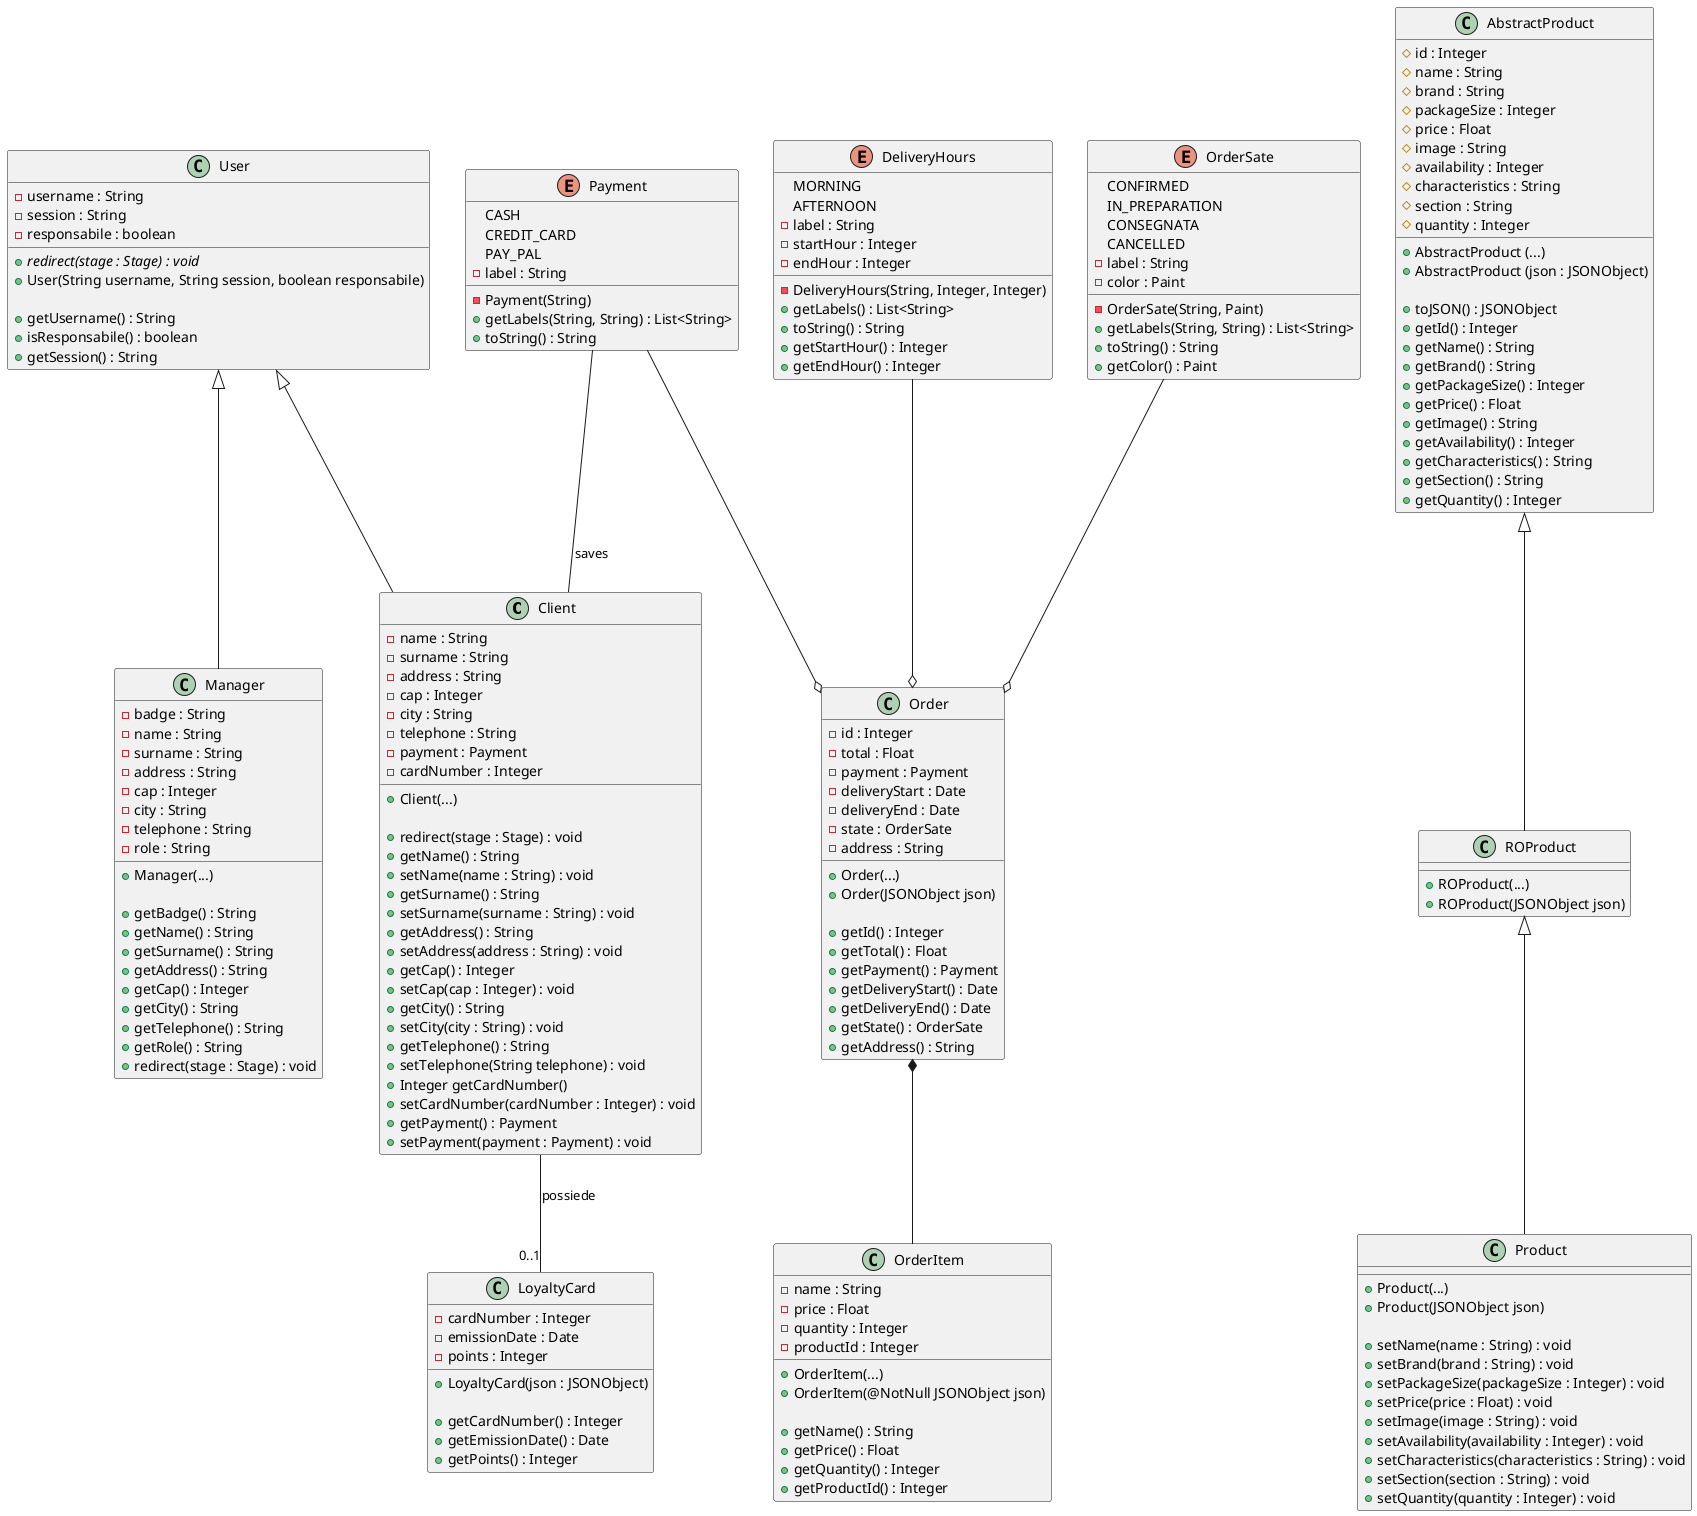 @startuml

class Client extends User{
    - name : String
    - surname : String
    - address : String
    - cap : Integer
    - city : String 
    - telephone : String
    - payment : Payment 
    - cardNumber : Integer 

    + Client(...)
    
    + redirect(stage : Stage) : void
    + getName() : String
    + setName(name : String) : void
    + getSurname() : String
    + setSurname(surname : String) : void
    + getAddress() : String
    + setAddress(address : String) : void
    + getCap() : Integer
    + setCap(cap : Integer) : void
    + getCity() : String
    + setCity(city : String) : void
    + getTelephone() : String
    + setTelephone(String telephone) : void
    + Integer getCardNumber() 
    + setCardNumber(cardNumber : Integer) : void
    + getPayment() : Payment
    + setPayment(payment : Payment) : void
}

class LoyaltyCard{
    - cardNumber : Integer
    - emissionDate : Date
    - points : Integer
    
    + LoyaltyCard(json : JSONObject) 
    
    + getCardNumber() : Integer
    + getEmissionDate() : Date
    + getPoints() : Integer
}

class User{
    + {abstract} redirect(stage : Stage) : void
    - username : String
    - session : String
    - responsabile : boolean
    
    + User(String username, String session, boolean responsabile)

    + getUsername() : String
    + isResponsabile() : boolean
    + getSession() : String
}


class Manager extends User {
    - badge : String
    - name : String
    - surname : String
    - address : String
    - cap : Integer
    - city : String
    - telephone : String
    - role : String
    
    + Manager(...)
    
    + getBadge() : String
    + getName() : String 
    + getSurname() : String
    + getAddress() : String
    + getCap() : Integer
    + getCity() : String
    + getTelephone() : String
    + getRole() : String
    + redirect(stage : Stage) : void
}

class Order{
    - id : Integer
    - total : Float
    - payment : Payment
    - deliveryStart : Date
    - deliveryEnd : Date
    - state : OrderSate
    - address : String
    
    + Order(...)
    + Order(JSONObject json) 
    
    + getId() : Integer
    + getTotal() : Float
    + getPayment() : Payment
    + getDeliveryStart() : Date
    + getDeliveryEnd() : Date
    + getState() : OrderSate
    + getAddress() : String

}

class OrderItem{
    - name : String
    - price : Float
    - quantity : Integer
    - productId : Integer
    
    + OrderItem(...) 
    + OrderItem(@NotNull JSONObject json) 
    
    + getName() : String
    + getPrice() : Float
    + getQuantity() : Integer
    + getProductId() : Integer
}

class AbstractProduct{
    # id : Integer 
    # name : String
    # brand : String 
    # packageSize : Integer
    # price : Float
    # image : String
    # availability : Integer
    # characteristics : String
    # section : String
    # quantity : Integer

    + AbstractProduct (...)   
    + AbstractProduct (json : JSONObject)
    
    + toJSON() : JSONObject
    + getId() : Integer
    + getName() : String
    + getBrand() : String
    + getPackageSize() : Integer
    + getPrice() : Float
    + getImage() : String
    + getAvailability() : Integer
    + getCharacteristics() : String
    + getSection() : String
    + getQuantity() : Integer

}


class ROProduct extends AbstractProduct{

    + ROProduct(...)
    + ROProduct(JSONObject json)

}

class Product extends ROProduct{
    
    + Product(...)
    + Product(JSONObject json)
    
    + setName(name : String) : void
    + setBrand(brand : String) : void
    + setPackageSize(packageSize : Integer) : void
    + setPrice(price : Float) : void 
    + setImage(image : String) : void
    + setAvailability(availability : Integer) : void
    + setCharacteristics(characteristics : String) : void 
    + setSection(section : String) : void 
    + setQuantity(quantity : Integer) : void
}

enum DeliveryHours {
  MORNING
  AFTERNOON
  - DeliveryHours(String, Integer, Integer)
  - label : String 
  - startHour : Integer 
  - endHour : Integer 
  + getLabels() : List<String>
  + toString() : String
  + getStartHour() : Integer
  + getEndHour() : Integer
}

enum OrderSate {
  CONFIRMED
  IN_PREPARATION
  CONSEGNATA
  CANCELLED
  - OrderSate(String, Paint)
  - label : String
  - color : Paint 
  + getLabels(String, String) : List<String>
  + toString() : String
  + getColor() : Paint
}

enum Payment {
  CASH
  CREDIT_CARD
  PAY_PAL
  - Payment(String)
  - label : String
  + getLabels(String, String) : List<String>
  + toString() : String
}



Payment --  Client : saves
Client -- "0..1" LoyaltyCard : possiede
Order *-- OrderItem
DeliveryHours --o Order
OrderSate --o Order
Payment --o Order

@enduml
